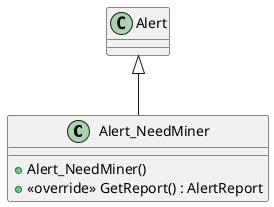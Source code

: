 @startuml
class Alert_NeedMiner {
    + Alert_NeedMiner()
    + <<override>> GetReport() : AlertReport
}
Alert <|-- Alert_NeedMiner
@enduml

